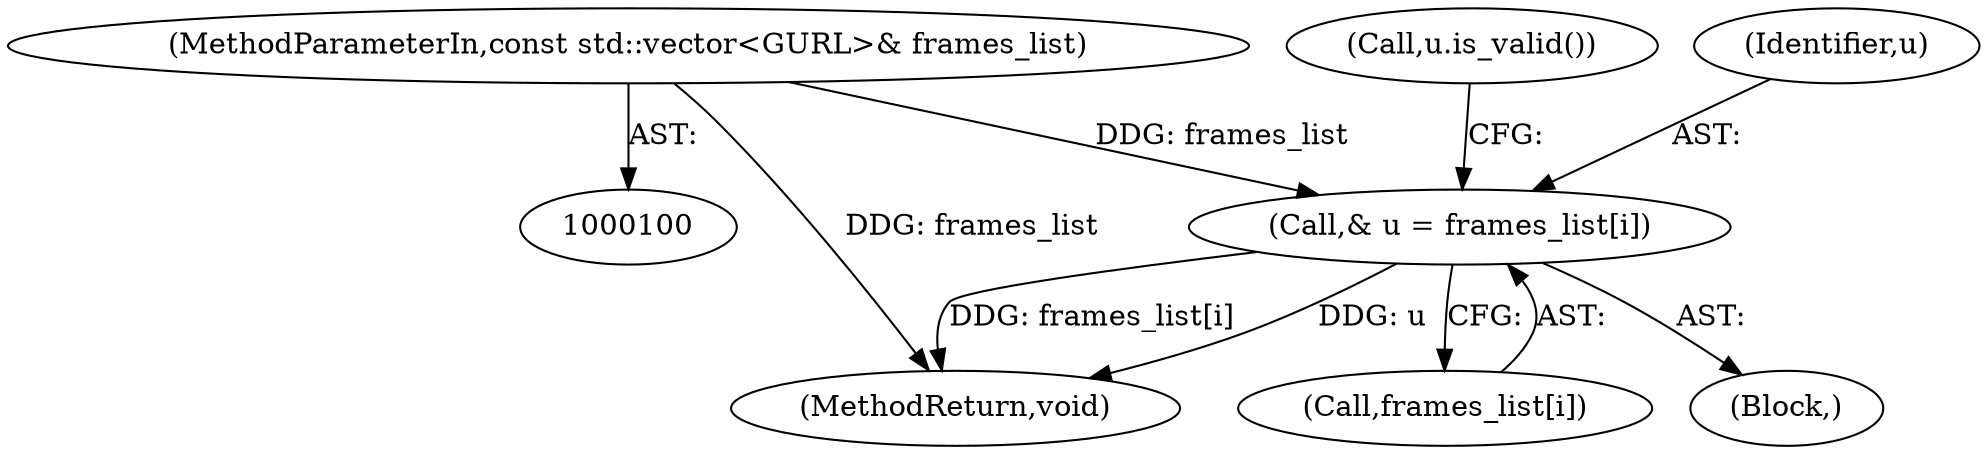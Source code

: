 digraph "0_Chrome_3b2943f5d343f5da393b99fe9efe6cefc6856aa1@array" {
"1000181" [label="(Call,& u = frames_list[i])"];
"1000103" [label="(MethodParameterIn,const std::vector<GURL>& frames_list)"];
"1000187" [label="(Call,u.is_valid())"];
"1000203" [label="(MethodReturn,void)"];
"1000183" [label="(Call,frames_list[i])"];
"1000182" [label="(Identifier,u)"];
"1000103" [label="(MethodParameterIn,const std::vector<GURL>& frames_list)"];
"1000179" [label="(Block,)"];
"1000181" [label="(Call,& u = frames_list[i])"];
"1000181" -> "1000179"  [label="AST: "];
"1000181" -> "1000183"  [label="CFG: "];
"1000182" -> "1000181"  [label="AST: "];
"1000183" -> "1000181"  [label="AST: "];
"1000187" -> "1000181"  [label="CFG: "];
"1000181" -> "1000203"  [label="DDG: u"];
"1000181" -> "1000203"  [label="DDG: frames_list[i]"];
"1000103" -> "1000181"  [label="DDG: frames_list"];
"1000103" -> "1000100"  [label="AST: "];
"1000103" -> "1000203"  [label="DDG: frames_list"];
}
